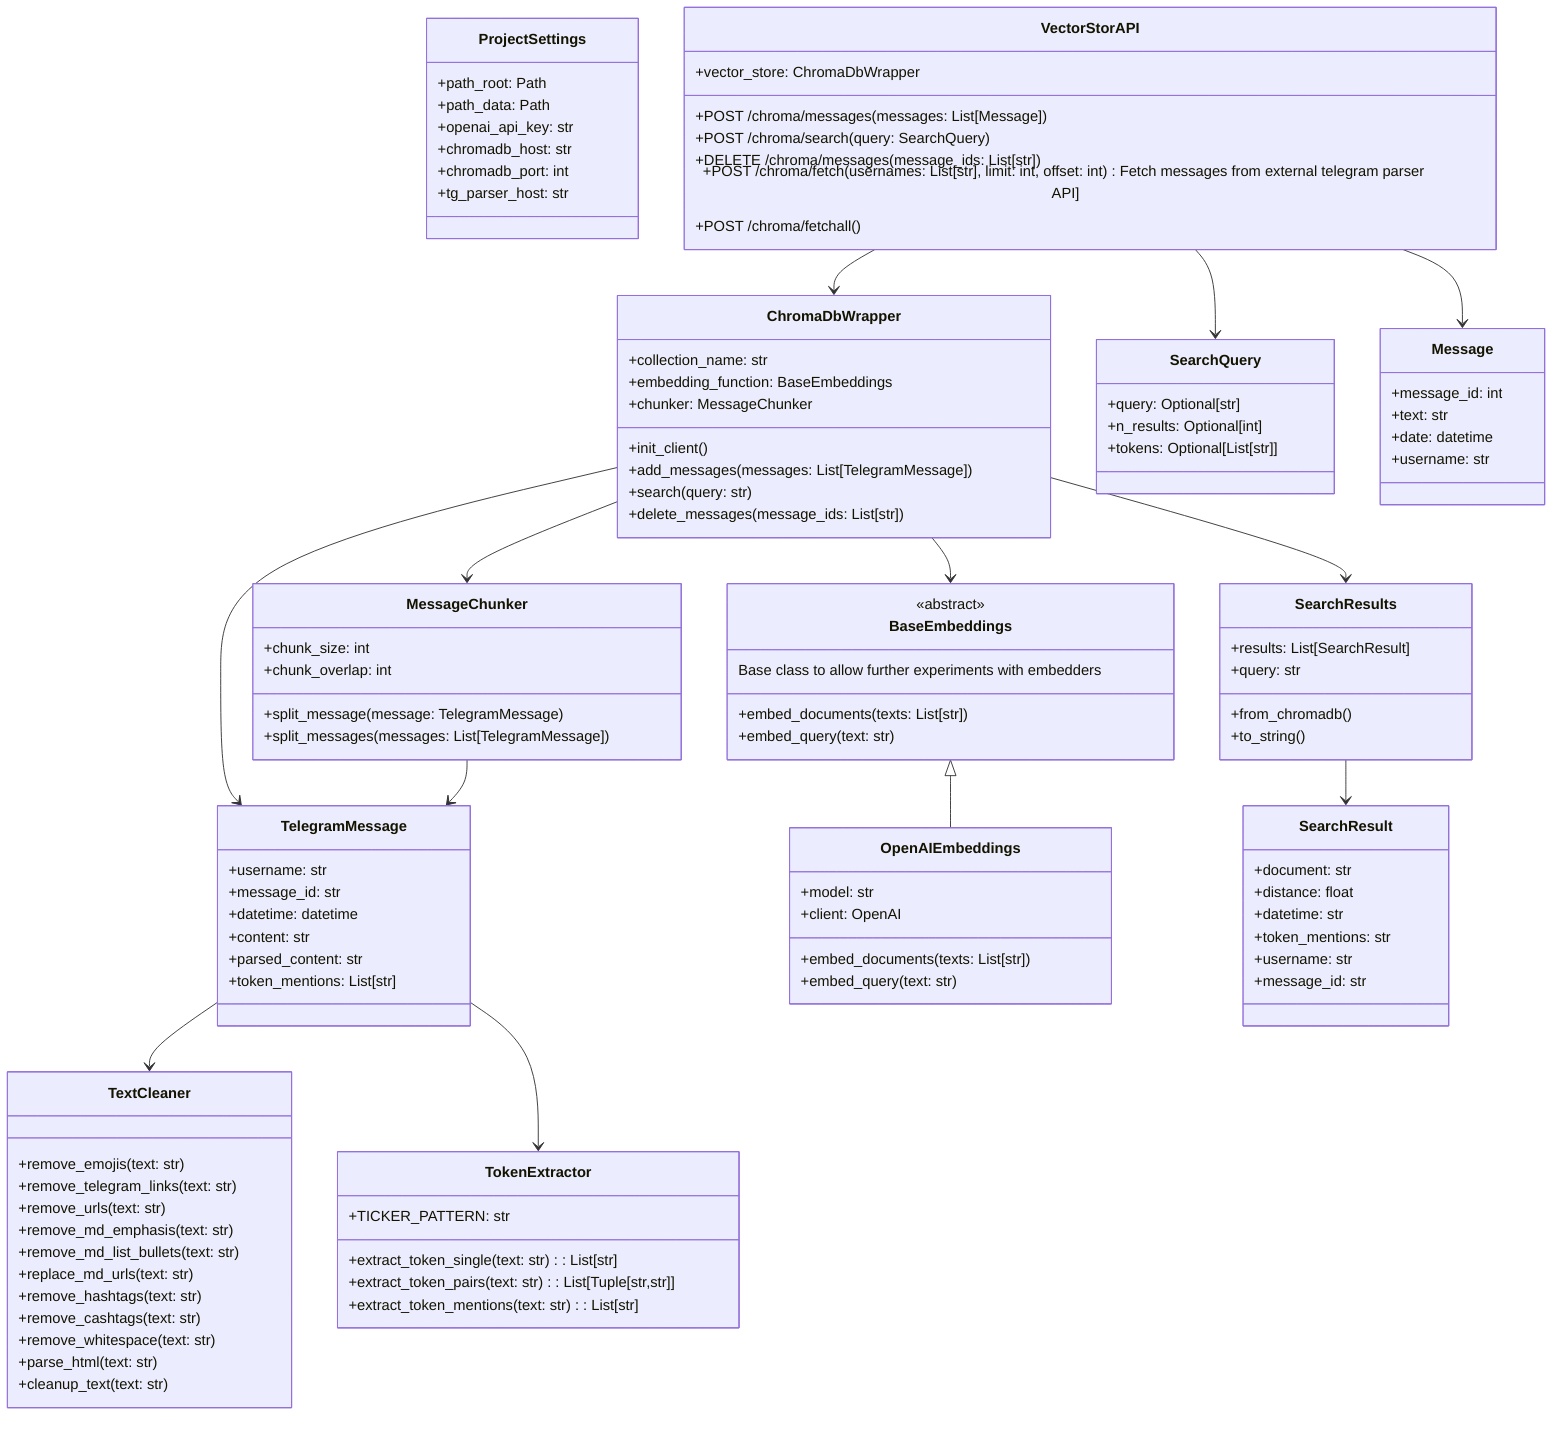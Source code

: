 classDiagram
    direction TB
    class ProjectSettings {
	    +path_root: Path
	    +path_data: Path
	    +openai_api_key: str
	    +chromadb_host: str
	    +chromadb_port: int
	    +tg_parser_host: str
    }

    class TelegramMessage {
	    +username: str
	    +message_id: str
	    +datetime: datetime
	    +content: str
	    +parsed_content: str
	    +token_mentions: List[str]
    }

    class TextCleaner {
        +remove_emojis(text: str)
        +remove_telegram_links(text: str)
        +remove_urls(text: str)
        +remove_md_emphasis(text: str)
        +remove_md_list_bullets(text: str)
        +replace_md_urls(text: str)
        +remove_hashtags(text: str)
        +remove_cashtags(text: str)
        +remove_whitespace(text: str)
        +parse_html(text: str)
        +cleanup_text(text: str)
    }

    class TokenExtractor {
        +TICKER_PATTERN: str
        +extract_token_single(text: str): List[str]
        +extract_token_pairs(text: str): List[Tuple[str,str]]
        +extract_token_mentions(text: str): List[str]
    }

    class MessageChunker {
	    +chunk_size: int
	    +chunk_overlap: int
	    +split_message(message: TelegramMessage)
	    +split_messages(messages: List[TelegramMessage])
    }

    class BaseEmbeddings {
	    Base class to allow further experiments with embedders
	    +embed_documents(texts: List[str])
	    +embed_query(text: str)
    }

    class OpenAIEmbeddings {
	    +model: str
	    +client: OpenAI
	    +embed_documents(texts: List[str])
	    +embed_query(text: str)
    }

    class ChromaDbWrapper {
	    +collection_name: str
	    +embedding_function: BaseEmbeddings
	    +chunker: MessageChunker
	    +init_client()
	    +add_messages(messages: List[TelegramMessage])
	    +search(query: str)
	    +delete_messages(message_ids: List[str])
    }

    class SearchResult {
	    +document: str
	    +distance: float
	    +datetime: str
	    +token_mentions: str
	    +username: str
	    +message_id: str
    }

    class SearchResults {
	    +results: List[SearchResult]
	    +query: str
	    +from_chromadb()
	    +to_string()
    }

        class SearchQuery {
	    +query: Optional[str]
	    +n_results: Optional[int]
	    +tokens: Optional[List[str]]
    }

    class Message {
	    +message_id: int
	    +text: str
	    +date: datetime
	    +username: str
    }

    class VectorStorAPI {
	    +vector_store: ChromaDbWrapper
	    +POST /chroma/messages(messages: List[Message])
	    +POST /chroma/search(query: SearchQuery)
	    +DELETE /chroma/messages(message_ids: List[str])
	    +POST /chroma/fetch(usernames: List[str], limit: int, offset: int) Fetch messages from external telegram parser API]
	    +POST /chroma/fetchall()
    }

	<<abstract>> BaseEmbeddings

    BaseEmbeddings <|-- OpenAIEmbeddings
    ChromaDbWrapper --> MessageChunker
    ChromaDbWrapper --> BaseEmbeddings
    ChromaDbWrapper --> SearchResults
    SearchResults --> SearchResult
    VectorStorAPI --> ChromaDbWrapper
    VectorStorAPI --> Message
    VectorStorAPI --> SearchQuery
    ChromaDbWrapper --> TelegramMessage
    MessageChunker --> TelegramMessage
    TelegramMessage --> TextCleaner
    TelegramMessage --> TokenExtractor